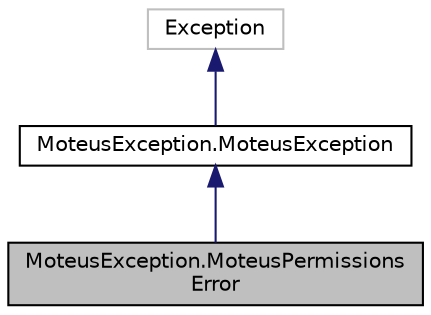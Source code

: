 digraph "MoteusException.MoteusPermissionsError"
{
  edge [fontname="Helvetica",fontsize="10",labelfontname="Helvetica",labelfontsize="10"];
  node [fontname="Helvetica",fontsize="10",shape=record];
  Node3 [label="MoteusException.MoteusPermissions\lError",height=0.2,width=0.4,color="black", fillcolor="grey75", style="filled", fontcolor="black"];
  Node4 -> Node3 [dir="back",color="midnightblue",fontsize="10",style="solid"];
  Node4 [label="MoteusException.MoteusException",height=0.2,width=0.4,color="black", fillcolor="white", style="filled",URL="$classMoteusException_1_1MoteusException.html",tooltip="This is the base class for all exceptions that have to do with Moteus motor controllers. "];
  Node5 -> Node4 [dir="back",color="midnightblue",fontsize="10",style="solid"];
  Node5 [label="Exception",height=0.2,width=0.4,color="grey75", fillcolor="white", style="filled"];
}
